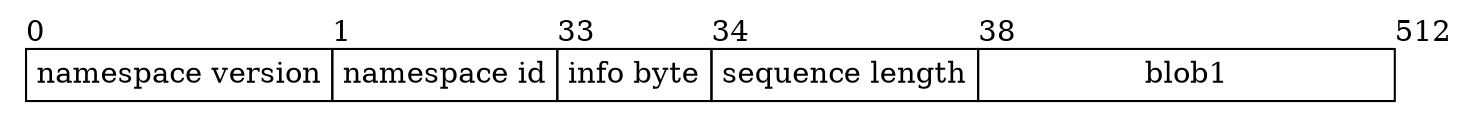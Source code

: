 digraph G {
    node [shape = record, penwidth = 0];

    share [label=<
    <table border="0" cellborder="1" cellspacing="0">
        <tr>
            <td align="left" border="0" cellpadding="0">0</td>
            <td align="left" border="0" cellpadding="0">1</td>
            <td align="left" border="0" cellpadding="0">33</td>
            <td align="left" border="0" cellpadding="0">34</td>
            <td align="left" border="0" cellpadding="0">38</td>
            <td align="left" border="0" cellpadding="0">512</td>
        </tr>
        <tr>
            <td width="8" cellpadding="4">namespace version</td>
            <td width="8" cellpadding="4">namespace id</td>
            <td width="1" cellpadding="4">info byte</td>
            <td width="4" cellpadding="4">sequence length</td>
            <td width="200" cellpadding="4">blob1</td>
        </tr>
    </table>
    >];
}
